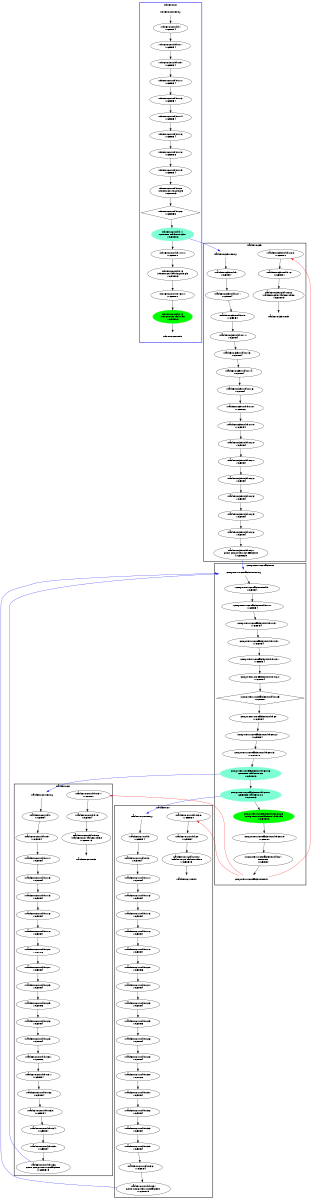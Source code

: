 digraph "CFG" {
fontsize=10;
orientation="portrait";
rankdir="TB";
size="10,8";
_taskFunc0___bb__28 [fontsize=10, label="\"_taskFunc0___bb__28\"\nWCET=4", width="0.01"];
_taskFunc0__exit [color="white", fontsize=10, label="_taskFunc0__exit", width="0.01"];
_taskFunc0___bb__13 [fontsize=10, label="\"_taskFunc0___bb__13\"\nWCET=4", width="0.01"];
_taskFunc0__entry [color="white", fontsize=10, height="0.01", label="_taskFunc0__entry", width="0.01"];
_taskFunc0___bb__23 [fontsize=10, label="\"_taskFunc0___bb__23\"\nWCET=4", width="0.01"];
_taskFunc0___bb__30 [fontsize=10, label="\"_taskFunc0___bb__30\"\nWCET=6", width="0.01"];
_taskFunc0___bb__32 [fontsize=10, label="\"_taskFunc0___bb__32\"\nWCET=4", width="0.01"];
_taskFunc0___bb__26 [fontsize=10, label="\"_taskFunc0___bb__26\"\nWCET=4", width="0.01"];
_taskFunc0___bb__20 [fontsize=10, label="\"_taskFunc0___bb__20\"\nWCET=6", width="0.01"];
_taskFunc0___bb__35 [fontsize=10, label="\"_taskFunc0___bb__35\"\nWCET=4", width="0.01"];
_taskFunc0___bb__25 [fontsize=10, label="\"_taskFunc0___bb__25\"\nWCET=6", width="0.01"];
_taskFunc0___bb__21 [fontsize=10, label="\"_taskFunc0___bb__21\"\nWCET=4", width="0.01"];
_taskFunc0___bb [fontsize=10, label="\"_taskFunc0___bb\"\nWCET=4", width="0.01"];
_taskFunc0___bb__33 [fontsize=10, label="\"_taskFunc0___bb__33\"\nWCET=4", width="0.01"];
_taskFunc0___bb__11 [fontsize=10, label="\"_taskFunc0___bb__11\"\nWCET=4", width="0.01"];
_taskFunc0___bb__37 [fontsize=10, label="\"_taskFunc0___bb__37\"\nWCET=0", width="0.01"];
_taskFunc0___bb__9 [fontsize=10, label="\"_taskFunc0___bb__9\"\nWCET=4", width="0.01"];
_taskFunc0___bb19 [fontsize=10, label="\"_taskFunc0___bb19\"\nWCET=4", width="0.01"];
_taskFunc0___bb19__2 [fontsize=10, label="_taskFunc0___bb19__2\n(_taskFunc0_)taskenv_free\nWCET=13", width="0.01"];
_taskFunc0___bb__16 [fontsize=10, label="\"_taskFunc0___bb__16\"\nWCET=4", width="0.01"];
_taskFunc0___bb__15 [fontsize=10, label="\"_taskFunc0___bb__15\"\nWCET=4", width="0.01"];
_taskFunc0___bb__36 [fontsize=10, label="_taskFunc0___bb__36\nCALL compute_w_coefficients\nWCET=13", width="0.01"];
_taskFunc0___bb__18 [fontsize=10, label="\"_taskFunc0___bb__18\"\nWCET=4", width="0.01"];
_taskFunc0___bb__31 [fontsize=10, label="\"_taskFunc0___bb__31\"\nWCET=4", width="0.01"];
_taskFunc0___bb__34 [fontsize=10, label="\"_taskFunc0___bb__34\"\nWCET=4", width="0.01"];
_taskFunc39___bb [fontsize=10, label="\"_taskFunc39___bb\"\nWCET=4", width="0.01"];
_taskFunc39___bb__19 [fontsize=10, label="\"_taskFunc39___bb__19\"\nWCET=4", width="0.01"];
_taskFunc39__exit [color="white", fontsize=10, label="_taskFunc39__exit", width="0.01"];
_taskFunc39__entry [color="white", fontsize=10, height="0.01", label="_taskFunc39__entry", width="0.01"];
_taskFunc39___bb16 [fontsize=10, label="\"_taskFunc39___bb16\"\nWCET=4", width="0.01"];
_taskFunc39___bb__11 [fontsize=10, label="\"_taskFunc39___bb__11\"\nWCET=4", width="0.01"];
_taskFunc39___bb__23 [fontsize=10, label="\"_taskFunc39___bb__23\"\nWCET=4", width="0.01"];
_taskFunc39___bb__26 [fontsize=10, label="\"_taskFunc39___bb__26\"\nWCET=4", width="0.01"];
_taskFunc39___bb__9 [fontsize=10, label="\"_taskFunc39___bb__9\"\nWCET=4", width="0.01"];
_taskFunc39___bb__14 [fontsize=10, label="\"_taskFunc39___bb__14\"\nWCET=4", width="0.01"];
_taskFunc39___bb__7 [fontsize=10, label="\"_taskFunc39___bb__7\"\nWCET=4", width="0.01"];
_taskFunc39___bb__18 [fontsize=10, label="\"_taskFunc39___bb__18\"\nWCET=6", width="0.01"];
_taskFunc39___bb__22 [fontsize=10, label="\"_taskFunc39___bb__22\"\nWCET=4", width="0.01"];
_taskFunc39___bb__21 [fontsize=10, label="\"_taskFunc39___bb__21\"\nWCET=4", width="0.01"];
_taskFunc39___bb__20 [fontsize=10, label="\"_taskFunc39___bb__20\"\nWCET=4", width="0.01"];
_taskFunc39___bb__27 [fontsize=10, label="_taskFunc39___bb__27\nCALL compute_w_coefficients\nWCET=25", width="0.01"];
_taskFunc39___bb16__2 [fontsize=10, label="_taskFunc39___bb16__2\n(_taskFunc39_)taskenv_free\nWCET=13", width="0.01"];
_taskFunc39___bb__13 [fontsize=10, label="\"_taskFunc39___bb__13\"\nWCET=4", width="0.01"];
_taskFunc39___bb__28 [fontsize=10, label="\"_taskFunc39___bb__28\"\nWCET=0", width="0.01"];
_taskFunc39___bb__16 [fontsize=10, label="\"_taskFunc39___bb__16\"\nWCET=4", width="0.01"];
_taskFunc39___bb__25 [fontsize=10, label="\"_taskFunc39___bb__25\"\nWCET=4", width="0.01"];
_taskFunc1___bb20__2 [fontsize=10, label="_taskFunc1___bb20__2\n(_taskFunc1_)taskenv_free\nWCET=13", width="0.01"];
_taskFunc1___bb__20 [fontsize=10, label="\"_taskFunc1___bb__20\"\nWCET=6", width="0.01"];
_taskFunc1___bb__23 [fontsize=10, label="\"_taskFunc1___bb__23\"\nWCET=4", width="0.01"];
_taskFunc1___bb20 [fontsize=10, label="\"_taskFunc1___bb20\"\nWCET=4", width="0.01"];
_taskFunc1___bb__31 [fontsize=10, label="\"_taskFunc1___bb__31\"\nWCET=4", width="0.01"];
_taskFunc1__entry [color="white", fontsize=10, height="0.01", label="_taskFunc1__entry", width="0.01"];
_taskFunc1___bb__15 [fontsize=10, label="\"_taskFunc1___bb__15\"\nWCET=4", width="0.01"];
_taskFunc1___bb__16 [fontsize=10, label="\"_taskFunc1___bb__16\"\nWCET=4", width="0.01"];
_taskFunc1___bb__36 [fontsize=10, label="\"_taskFunc1___bb__36\"\nWCET=4", width="0.01"];
_taskFunc1___bb__13 [fontsize=10, label="\"_taskFunc1___bb__13\"\nWCET=4", width="0.01"];
_taskFunc1___bb__33 [fontsize=10, label="\"_taskFunc1___bb__33\"\nWCET=4", width="0.01"];
_taskFunc1___bb__18 [fontsize=10, label="\"_taskFunc1___bb__18\"\nWCET=4", width="0.01"];
_taskFunc1___bb__38 [fontsize=10, label="\"_taskFunc1___bb__38\"\nWCET=0", width="0.01"];
_taskFunc1___bb__11 [fontsize=10, label="\"_taskFunc1___bb__11\"\nWCET=4", width="0.01"];
_taskFunc1___bb__30 [fontsize=10, label="\"_taskFunc1___bb__30\"\nWCET=6", width="0.01"];
_taskFunc1___bb__9 [fontsize=10, label="\"_taskFunc1___bb__9\"\nWCET=4", width="0.01"];
_taskFunc1___bb [fontsize=10, label="\"_taskFunc1___bb\"\nWCET=4", width="0.01"];
_taskFunc1___bb__37 [fontsize=10, label="_taskFunc1___bb__37\nCALL compute_w_coefficients\nWCET=15", width="0.01"];
_taskFunc1___bb__35 [fontsize=10, label="\"_taskFunc1___bb__35\"\nWCET=4", width="0.01"];
_taskFunc1___bb__25 [fontsize=10, label="\"_taskFunc1___bb__25\"\nWCET=6", width="0.01"];
_taskFunc1__exit [color="white", fontsize=10, label="_taskFunc1__exit", width="0.01"];
_taskFunc1___bb__26 [fontsize=10, label="\"_taskFunc1___bb__26\"\nWCET=4", width="0.01"];
_taskFunc1___bb__28 [fontsize=10, label="\"_taskFunc1___bb__28\"\nWCET=4", width="0.01"];
_taskFunc1___bb__21 [fontsize=10, label="\"_taskFunc1___bb__21\"\nWCET=4", width="0.01"];
_taskFunc1___bb__32 [fontsize=10, label="\"_taskFunc1___bb__32\"\nWCET=4", width="0.01"];
_thrFunc0__entry [color="white", fontsize=10, height="0.01", label="_thrFunc0__entry", width="0.01"];
_thrFunc0___bb__7 [fontsize=10, label="\"_thrFunc0___bb__7\"\nWCET=4", width="0.01"];
_thrFunc0___bb__11 [fontsize=10, label="\"_thrFunc0___bb__11\"\nWCET=4", width="0.01"];
_thrFunc0___bb__18 [fontsize=10, label="\"_thrFunc0___bb__18\"\nWCET=6", width="0.01"];
_thrFunc0___bb11 [color=aquamarine, fontsize=10, label="_thrFunc0___bb11\nCREATE _taskFunc39_\nWCET=13", style=filled, width="0.01"];
_thrFunc0___bb11__1 [fontsize=10, label="\"_thrFunc0___bb11__1\"\nWCET=0", width="0.01"];
_thrFunc0___bb [fontsize=10, label="\"_thrFunc0___bb\"\nWCET=4", width="0.01"];
_thrFunc0___bb13__1 [fontsize=10, label="\"_thrFunc0___bb13__1\"\nWCET=0", width="0.01"];
_thrFunc0___bb__20 [fontsize=10, label="_thrFunc0___bb__20\n(_thrFunc0_)mysingle\nWCET=13", width="0.01"];
_thrFunc0___bb14 [color=green, fontsize=10, label="_thrFunc0___bb14\n(_thrFunc0_)taskwait\nWCET=13", style=filled, width="0.01"];
_thrFunc0__exit [color="white", fontsize=10, label="_thrFunc0__exit", width="0.01"];
_thrFunc0___bb__22 [fontsize=10, label="\"_thrFunc0___bb__22\"\nWCET=5", shape=diamond, width="0.01"];
_thrFunc0___bb__19 [fontsize=10, label="\"_thrFunc0___bb__19\"\nWCET=4", width="0.01"];
_thrFunc0___bb__14 [fontsize=10, label="\"_thrFunc0___bb__14\"\nWCET=4", width="0.01"];
_thrFunc0___bb__16 [fontsize=10, label="\"_thrFunc0___bb__16\"\nWCET=4", width="0.01"];
_thrFunc0___bb13 [fontsize=10, label="_thrFunc0___bb13\n(_thrFunc0_)leaving_single\nWCET=13", width="0.01"];
_thrFunc0___bb__9 [fontsize=10, label="\"_thrFunc0___bb__9\"\nWCET=4", width="0.01"];
_thrFunc0___bb__13 [fontsize=10, label="\"_thrFunc0___bb__13\"\nWCET=4", width="0.01"];
compute_w_coefficients_entry [color="white", fontsize=10, height="0.01", label="compute_w_coefficients_entry", width="0.01"];
compute_w_coefficients__bb__15 [fontsize=10, label="\"compute_w_coefficients__bb__15\"\nWCET=4", width="0.01"];
compute_w_coefficients__bb60__7 [color=aquamarine, fontsize=10, label="compute_w_coefficients__bb60__7\nCREATE _taskFunc1_\nWCET=13", style=filled, width="0.01"];
compute_w_coefficients__bb__13 [fontsize=10, label="\"compute_w_coefficients__bb__13\"\nWCET=4", width="0.01"];
compute_w_coefficients__bb67 [fontsize=10, label="\"compute_w_coefficients__bb67\"\nRETURN\nWCET=0", width="0.01"];
compute_w_coefficients__bb__11 [fontsize=10, label="\"compute_w_coefficients__bb__11\"\nWCET=4", width="0.01"];
compute_w_coefficients__bb__25 [fontsize=10, label="\"compute_w_coefficients__bb__25\"\nWCET=7", shape=diamond, width="0.01"];
compute_w_coefficients__bb60__5 [fontsize=10, label="\"compute_w_coefficients__bb60__5\"\nWCET=18", width="0.01"];
compute_w_coefficients__bb60__2 [fontsize=10, label="\"compute_w_coefficients__bb60__2\"\nWCET=4", width="0.01"];
compute_w_coefficients__bb60 [fontsize=10, label="\"compute_w_coefficients__bb60\"\nWCET=4", width="0.01"];
compute_w_coefficients_exit [color="white", fontsize=10, label="compute_w_coefficients_exit", width="0.01"];
compute_w_coefficients__bb__22 [fontsize=10, label="\"compute_w_coefficients__bb__22\"\nWCET=4", width="0.01"];
compute_w_coefficients__bb60__6 [color=aquamarine, fontsize=10, label="compute_w_coefficients__bb60__6\nCREATE _taskFunc0_\nWCET=13", style=filled, width="0.01"];
compute_w_coefficients__bb60__8 [color=green, fontsize=10, label="compute_w_coefficients__bb60__8\n(compute_w_coefficients)taskwait\nWCET=13", style=filled, width="0.01"];
compute_w_coefficients__bb__21 [fontsize=10, label="\"compute_w_coefficients__bb__21\"\nWCET=4", width="0.01"];
compute_w_coefficients__bb [fontsize=10, label="\"compute_w_coefficients__bb\"\nWCET=4", width="0.01"];
compute_w_coefficients__bb60__9 [fontsize=10, label="\"compute_w_coefficients__bb60__9\"\nWCET=0", width="0.01"];
_taskFunc0___bb__28 -> _taskFunc0___bb__30  [key=0];
_taskFunc0___bb__13 -> _taskFunc0___bb__15  [key=0];
_taskFunc0__entry -> _taskFunc0___bb  [key=0];
_taskFunc0___bb__23 -> _taskFunc0___bb__25  [key=0];
_taskFunc0___bb__30 -> _taskFunc0___bb__31  [key=0];
_taskFunc0___bb__32 -> _taskFunc0___bb__33  [key=0];
_taskFunc0___bb__26 -> _taskFunc0___bb__28  [key=0];
_taskFunc0___bb__20 -> _taskFunc0___bb__21  [key=0];
_taskFunc0___bb__35 -> _taskFunc0___bb__36  [key=0];
_taskFunc0___bb__25 -> _taskFunc0___bb__26  [key=0];
_taskFunc0___bb__21 -> _taskFunc0___bb__23  [key=0];
_taskFunc0___bb -> _taskFunc0___bb__9  [key=0];
_taskFunc0___bb__33 -> _taskFunc0___bb__34  [key=0];
_taskFunc0___bb__11 -> _taskFunc0___bb__13  [key=0];
_taskFunc0___bb__37 -> _taskFunc0___bb19  [key=0];
_taskFunc0___bb__9 -> _taskFunc0___bb__11  [key=0];
_taskFunc0___bb19 -> _taskFunc0___bb19__2  [key=0];
_taskFunc0___bb19__2 -> _taskFunc0__exit  [key=0];
_taskFunc0___bb__16 -> _taskFunc0___bb__18  [key=0];
_taskFunc0___bb__15 -> _taskFunc0___bb__16  [key=0];
_taskFunc0___bb__36 -> compute_w_coefficients_entry  [color=blue, key=0];
_taskFunc0___bb__18 -> _taskFunc0___bb__20  [key=0];
_taskFunc0___bb__31 -> _taskFunc0___bb__32  [key=0];
_taskFunc0___bb__34 -> _taskFunc0___bb__35  [key=0];
_taskFunc39___bb -> _taskFunc39___bb__7  [key=0];
_taskFunc39___bb__19 -> _taskFunc39___bb__20  [key=0];
_taskFunc39__entry -> _taskFunc39___bb  [key=0];
_taskFunc39___bb16 -> _taskFunc39___bb16__2  [key=0];
_taskFunc39___bb__11 -> _taskFunc39___bb__13  [key=0];
_taskFunc39___bb__23 -> _taskFunc39___bb__25  [key=0];
_taskFunc39___bb__26 -> _taskFunc39___bb__27  [key=0];
_taskFunc39___bb__9 -> _taskFunc39___bb__11  [key=0];
_taskFunc39___bb__14 -> _taskFunc39___bb__16  [key=0];
_taskFunc39___bb__7 -> _taskFunc39___bb__9  [key=0];
_taskFunc39___bb__18 -> _taskFunc39___bb__19  [key=0];
_taskFunc39___bb__22 -> _taskFunc39___bb__23  [key=0];
_taskFunc39___bb__21 -> _taskFunc39___bb__22  [key=0];
_taskFunc39___bb__20 -> _taskFunc39___bb__21  [key=0];
_taskFunc39___bb__27 -> compute_w_coefficients_entry  [color=blue, key=0];
_taskFunc39___bb16__2 -> _taskFunc39__exit  [key=0];
_taskFunc39___bb__13 -> _taskFunc39___bb__14  [key=0];
_taskFunc39___bb__28 -> _taskFunc39___bb16  [key=0];
_taskFunc39___bb__16 -> _taskFunc39___bb__18  [key=0];
_taskFunc39___bb__25 -> _taskFunc39___bb__26  [key=0];
_taskFunc1___bb20__2 -> _taskFunc1__exit  [key=0];
_taskFunc1___bb__20 -> _taskFunc1___bb__21  [key=0];
_taskFunc1___bb__23 -> _taskFunc1___bb__25  [key=0];
_taskFunc1___bb20 -> _taskFunc1___bb20__2  [key=0];
_taskFunc1___bb__31 -> _taskFunc1___bb__32  [key=0];
_taskFunc1__entry -> _taskFunc1___bb  [key=0];
_taskFunc1___bb__15 -> _taskFunc1___bb__16  [key=0];
_taskFunc1___bb__16 -> _taskFunc1___bb__18  [key=0];
_taskFunc1___bb__36 -> _taskFunc1___bb__37  [key=0];
_taskFunc1___bb__13 -> _taskFunc1___bb__15  [key=0];
_taskFunc1___bb__33 -> _taskFunc1___bb__35  [key=0];
_taskFunc1___bb__18 -> _taskFunc1___bb__20  [key=0];
_taskFunc1___bb__38 -> _taskFunc1___bb20  [key=0];
_taskFunc1___bb__11 -> _taskFunc1___bb__13  [key=0];
_taskFunc1___bb__30 -> _taskFunc1___bb__31  [key=0];
_taskFunc1___bb__9 -> _taskFunc1___bb__11  [key=0];
_taskFunc1___bb -> _taskFunc1___bb__9  [key=0];
_taskFunc1___bb__37 -> compute_w_coefficients_entry  [color=blue, key=0];
_taskFunc1___bb__35 -> _taskFunc1___bb__36  [key=0];
_taskFunc1___bb__25 -> _taskFunc1___bb__26  [key=0];
_taskFunc1___bb__26 -> _taskFunc1___bb__28  [key=0];
_taskFunc1___bb__28 -> _taskFunc1___bb__30  [key=0];
_taskFunc1___bb__21 -> _taskFunc1___bb__23  [key=0];
_taskFunc1___bb__32 -> _taskFunc1___bb__33  [key=0];
_thrFunc0__entry -> _thrFunc0___bb  [key=0];
_thrFunc0___bb__7 -> _thrFunc0___bb__9  [key=0];
_thrFunc0___bb__11 -> _thrFunc0___bb__13  [key=0];
_thrFunc0___bb__18 -> _thrFunc0___bb__19  [key=0];
_thrFunc0___bb11 -> _thrFunc0___bb11__1  [key=0];
_thrFunc0___bb11 -> _taskFunc39__entry  [color=blue, key=0];
_thrFunc0___bb11__1 -> _thrFunc0___bb13  [key=0];
_thrFunc0___bb -> _thrFunc0___bb__7  [key=0];
_thrFunc0___bb13__1 -> _thrFunc0___bb14  [key=0];
_thrFunc0___bb__20 -> _thrFunc0___bb__22  [key=0];
_thrFunc0___bb14 -> _thrFunc0__exit  [key=0];
_thrFunc0___bb__22 -> _thrFunc0___bb11  [key=0];
_thrFunc0___bb__19 -> _thrFunc0___bb__20  [key=0];
_thrFunc0___bb__14 -> _thrFunc0___bb__16  [key=0];
_thrFunc0___bb__16 -> _thrFunc0___bb__18  [key=0];
_thrFunc0___bb13 -> _thrFunc0___bb13__1  [key=0];
_thrFunc0___bb__9 -> _thrFunc0___bb__11  [key=0];
_thrFunc0___bb__13 -> _thrFunc0___bb__14  [key=0];
compute_w_coefficients_entry -> compute_w_coefficients__bb  [key=0];
compute_w_coefficients__bb__15 -> compute_w_coefficients__bb__21  [key=0];
compute_w_coefficients__bb60__7 -> compute_w_coefficients__bb60__8  [key=0];
compute_w_coefficients__bb60__7 -> _taskFunc1__entry  [color=blue, key=0];
compute_w_coefficients__bb__13 -> compute_w_coefficients__bb__15  [key=0];
compute_w_coefficients__bb67 -> compute_w_coefficients_exit  [key=0];
compute_w_coefficients__bb__11 -> compute_w_coefficients__bb__13  [key=0];
compute_w_coefficients__bb__25 -> compute_w_coefficients__bb60  [key=0];
compute_w_coefficients__bb60__5 -> compute_w_coefficients__bb60__6  [key=0];
compute_w_coefficients__bb60__2 -> compute_w_coefficients__bb60__5  [key=0];
compute_w_coefficients__bb60 -> compute_w_coefficients__bb60__2  [key=0];
compute_w_coefficients_exit -> _taskFunc0___bb__37  [color=red, key=0];
compute_w_coefficients_exit -> _taskFunc39___bb__28  [color=red, key=0];
compute_w_coefficients_exit -> _taskFunc1___bb__38  [color=red, key=0];
compute_w_coefficients__bb__22 -> compute_w_coefficients__bb__25  [key=0];
compute_w_coefficients__bb60__6 -> compute_w_coefficients__bb60__7  [key=0];
compute_w_coefficients__bb60__6 -> _taskFunc0__entry  [color=blue, key=0];
compute_w_coefficients__bb60__8 -> compute_w_coefficients__bb60__9  [key=0];
compute_w_coefficients__bb__21 -> compute_w_coefficients__bb__22  [key=0];
compute_w_coefficients__bb -> compute_w_coefficients__bb__11  [key=0];
compute_w_coefficients__bb60__9 -> compute_w_coefficients__bb67  [key=0];
subgraph "cluster__thrFunc0_" {
label=_thrFunc0_
style="bold"
color="blue"
"_thrFunc0___bb"
"_thrFunc0___bb__7"
"_thrFunc0___bb__9"
"_thrFunc0___bb__11"
"_thrFunc0___bb__13"
"_thrFunc0___bb__14"
"_thrFunc0___bb__16"
"_thrFunc0___bb__18"
"_thrFunc0___bb__19"
"_thrFunc0___bb__20"
"_thrFunc0___bb__22"
"_thrFunc0___bb11"
"_thrFunc0___bb11__1"
"_thrFunc0___bb13"
"_thrFunc0___bb13__1"
"_thrFunc0___bb14"

"_thrFunc0__entry"
"_thrFunc0__exit"
}
subgraph "cluster__taskFunc39_" {
label=_taskFunc39_
style="bold"
"_taskFunc39___bb"
"_taskFunc39___bb__7"
"_taskFunc39___bb__9"
"_taskFunc39___bb__11"
"_taskFunc39___bb__13"
"_taskFunc39___bb__14"
"_taskFunc39___bb__16"
"_taskFunc39___bb__18"
"_taskFunc39___bb__19"
"_taskFunc39___bb__20"
"_taskFunc39___bb__21"
"_taskFunc39___bb__22"
"_taskFunc39___bb__23"
"_taskFunc39___bb__25"
"_taskFunc39___bb__26"
"_taskFunc39___bb__27"
"_taskFunc39___bb__28"
"_taskFunc39___bb16"
"_taskFunc39___bb16__2"

"_taskFunc39__entry"
"_taskFunc39__exit"
}
subgraph "cluster_compute_w_coefficients" {
label=compute_w_coefficients
style="bold"
"compute_w_coefficients__bb"
"compute_w_coefficients__bb__11"
"compute_w_coefficients__bb__13"
"compute_w_coefficients__bb__15"
"compute_w_coefficients__bb__21"
"compute_w_coefficients__bb__22"
"compute_w_coefficients__bb__25"






































"compute_w_coefficients__bb60"
"compute_w_coefficients__bb60__2"
"compute_w_coefficients__bb60__5"
"compute_w_coefficients__bb60__6"
"compute_w_coefficients__bb60__7"
"compute_w_coefficients__bb60__8"
"compute_w_coefficients__bb60__9"
"compute_w_coefficients__bb67"
"compute_w_coefficients_entry"
"compute_w_coefficients_exit"
}
subgraph "cluster__taskFunc0_" {
label=_taskFunc0_
style="bold"
"_taskFunc0___bb"
"_taskFunc0___bb__9"
"_taskFunc0___bb__11"
"_taskFunc0___bb__13"
"_taskFunc0___bb__15"
"_taskFunc0___bb__16"
"_taskFunc0___bb__18"
"_taskFunc0___bb__20"
"_taskFunc0___bb__21"
"_taskFunc0___bb__23"
"_taskFunc0___bb__25"
"_taskFunc0___bb__26"
"_taskFunc0___bb__28"
"_taskFunc0___bb__30"
"_taskFunc0___bb__31"
"_taskFunc0___bb__32"
"_taskFunc0___bb__33"
"_taskFunc0___bb__34"
"_taskFunc0___bb__35"
"_taskFunc0___bb__36"
"_taskFunc0___bb__37"
"_taskFunc0___bb19"
"_taskFunc0___bb19__2"

"_taskFunc0__entry"
"_taskFunc0__exit"
}
subgraph "cluster__taskFunc1_" {
label=_taskFunc1_
style="bold"
"_taskFunc1___bb"
"_taskFunc1___bb__9"
"_taskFunc1___bb__11"
"_taskFunc1___bb__13"
"_taskFunc1___bb__15"
"_taskFunc1___bb__16"
"_taskFunc1___bb__18"
"_taskFunc1___bb__20"
"_taskFunc1___bb__21"
"_taskFunc1___bb__23"
"_taskFunc1___bb__25"
"_taskFunc1___bb__26"
"_taskFunc1___bb__28"
"_taskFunc1___bb__30"
"_taskFunc1___bb__31"
"_taskFunc1___bb__32"
"_taskFunc1___bb__33"
"_taskFunc1___bb__35"
"_taskFunc1___bb__36"
"_taskFunc1___bb__37"
"_taskFunc1___bb__38"
"_taskFunc1___bb20"
"_taskFunc1___bb20__2"

"_taskFunc1__entry"
"_taskFunc1__exit"
}
}
